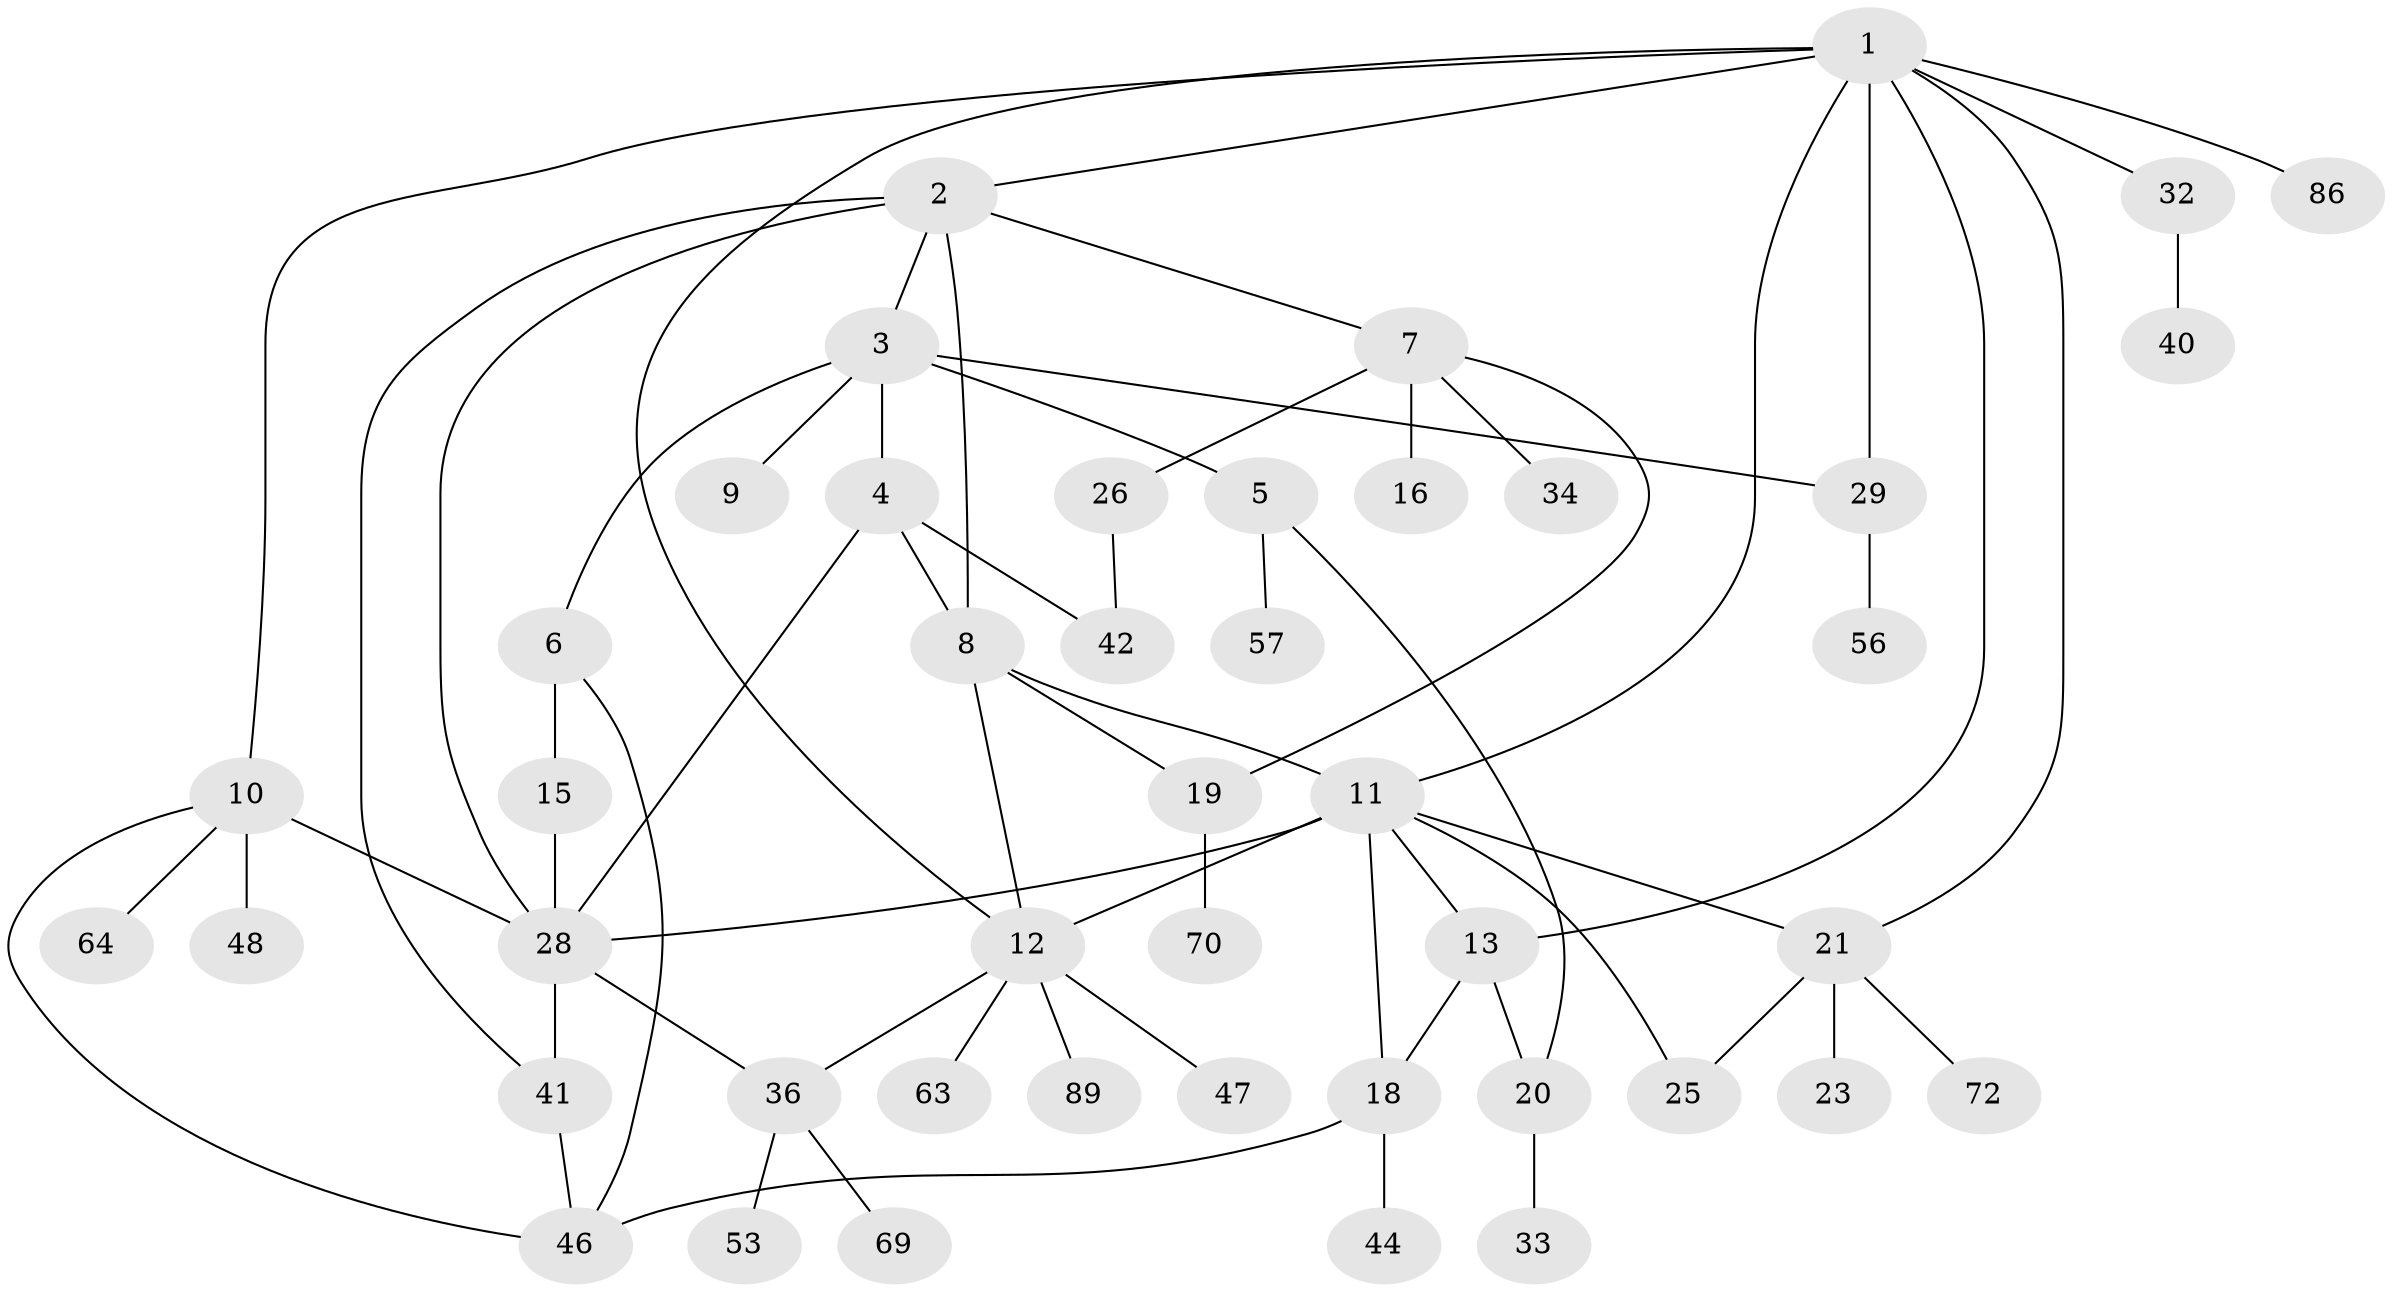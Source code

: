 // original degree distribution, {9: 0.01098901098901099, 6: 0.03296703296703297, 4: 0.14285714285714285, 2: 0.25274725274725274, 3: 0.18681318681318682, 5: 0.04395604395604396, 1: 0.32967032967032966}
// Generated by graph-tools (version 1.1) at 2025/13/03/09/25 04:13:22]
// undirected, 45 vertices, 65 edges
graph export_dot {
graph [start="1"]
  node [color=gray90,style=filled];
  1;
  2;
  3;
  4;
  5 [super="+43"];
  6;
  7;
  8 [super="+59+31+51"];
  9 [super="+85"];
  10 [super="+74+55"];
  11 [super="+39+17+54+79"];
  12 [super="+67+14"];
  13 [super="+71"];
  15 [super="+27"];
  16 [super="+37"];
  18;
  19;
  20;
  21 [super="+38+45+49"];
  23 [super="+61"];
  25;
  26;
  28 [super="+35+73"];
  29 [super="+52"];
  32 [super="+80+58"];
  33;
  34;
  36 [super="+65"];
  40;
  41;
  42;
  44 [super="+75"];
  46 [super="+50"];
  47 [super="+66"];
  48 [super="+62"];
  53;
  56;
  57;
  63;
  64;
  69;
  70 [super="+82"];
  72;
  86;
  89;
  1 -- 2;
  1 -- 10;
  1 -- 11;
  1 -- 12;
  1 -- 13;
  1 -- 21;
  1 -- 29;
  1 -- 32;
  1 -- 86;
  2 -- 3;
  2 -- 7;
  2 -- 8;
  2 -- 41;
  2 -- 28;
  3 -- 4;
  3 -- 5;
  3 -- 6;
  3 -- 9;
  3 -- 29;
  4 -- 28;
  4 -- 8;
  4 -- 42;
  5 -- 57;
  5 -- 20;
  6 -- 15;
  6 -- 46;
  7 -- 16;
  7 -- 19;
  7 -- 26;
  7 -- 34;
  8 -- 19;
  8 -- 11;
  8 -- 12;
  10 -- 48;
  10 -- 28 [weight=2];
  10 -- 64;
  10 -- 46;
  11 -- 21;
  11 -- 12 [weight=2];
  11 -- 25;
  11 -- 13;
  11 -- 18;
  11 -- 28;
  12 -- 36;
  12 -- 89;
  12 -- 63;
  12 -- 47;
  13 -- 18;
  13 -- 20;
  15 -- 28;
  18 -- 44;
  18 -- 46;
  19 -- 70;
  20 -- 33;
  21 -- 23;
  21 -- 72;
  21 -- 25;
  26 -- 42;
  28 -- 36;
  28 -- 41;
  29 -- 56;
  32 -- 40;
  36 -- 53;
  36 -- 69;
  41 -- 46;
}
